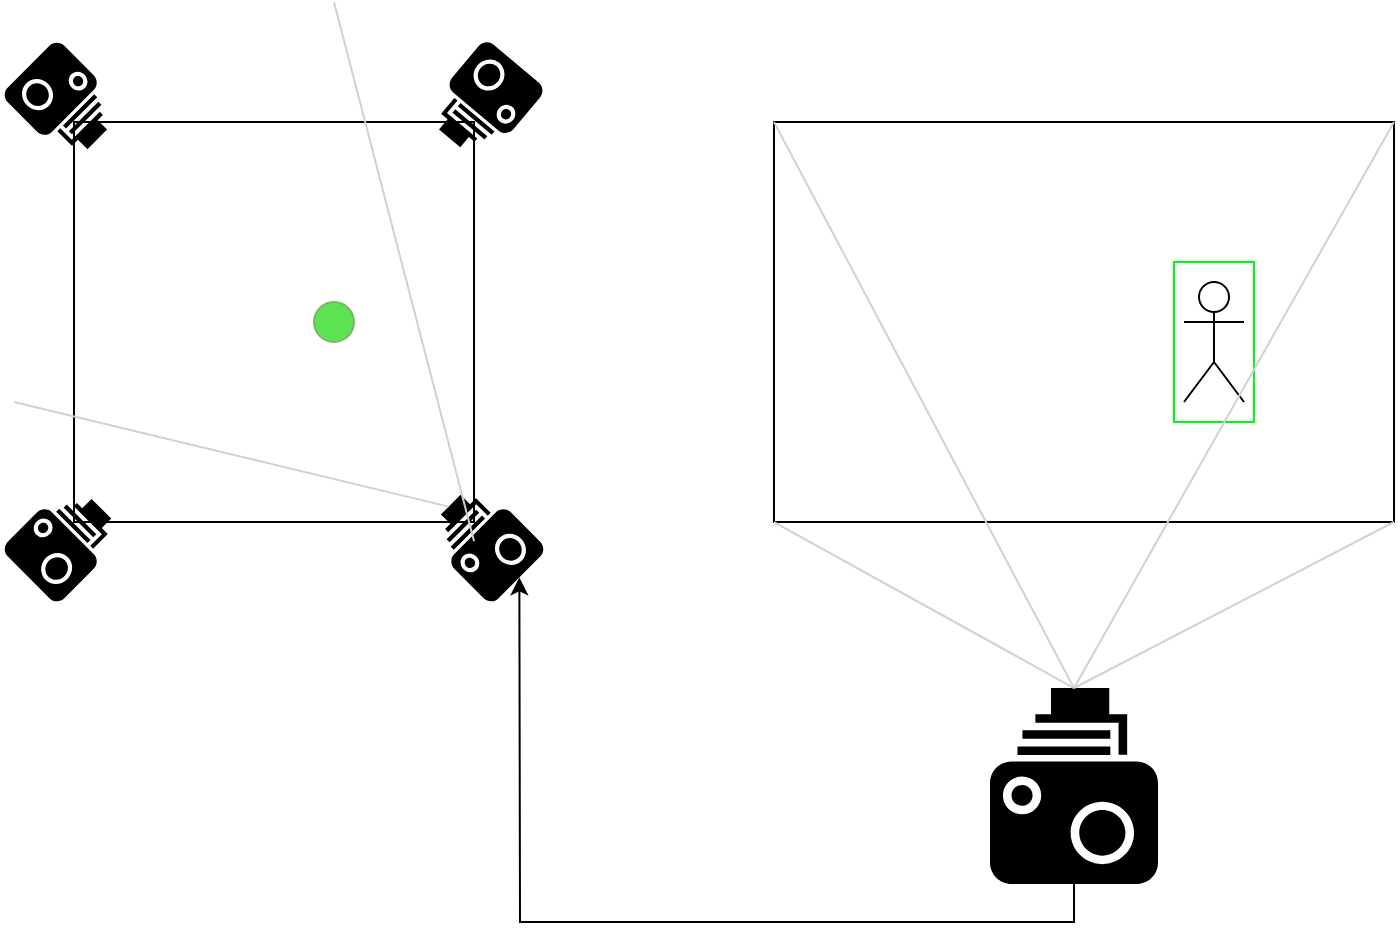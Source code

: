 <mxfile version="24.4.8" type="device">
  <diagram name="Page-1" id="c5X7hhBgmhvkAeY6OyJd">
    <mxGraphModel dx="3130" dy="1397" grid="1" gridSize="10" guides="1" tooltips="1" connect="1" arrows="1" fold="1" page="1" pageScale="1" pageWidth="850" pageHeight="1100" math="0" shadow="0">
      <root>
        <mxCell id="0" />
        <mxCell id="1" parent="0" />
        <mxCell id="uJ7OIQPrnL1CbaQ1osgT-1" value="" style="rounded=0;whiteSpace=wrap;html=1;" vertex="1" parent="1">
          <mxGeometry x="240" y="200" width="310" height="200" as="geometry" />
        </mxCell>
        <mxCell id="uJ7OIQPrnL1CbaQ1osgT-2" value="" style="shape=mxgraph.signs.tech.camera_1;html=1;pointerEvents=1;fillColor=#000000;strokeColor=none;verticalLabelPosition=bottom;verticalAlign=top;align=center;rotation=-90;" vertex="1" parent="1">
          <mxGeometry x="341" y="490" width="98" height="84" as="geometry" />
        </mxCell>
        <mxCell id="uJ7OIQPrnL1CbaQ1osgT-3" value="" style="endArrow=none;html=1;rounded=0;entryX=1;entryY=1;entryDx=0;entryDy=0;exitX=1;exitY=0.5;exitDx=0;exitDy=0;exitPerimeter=0;strokeColor=#D1D1D1;" edge="1" parent="1" source="uJ7OIQPrnL1CbaQ1osgT-2" target="uJ7OIQPrnL1CbaQ1osgT-1">
          <mxGeometry width="50" height="50" relative="1" as="geometry">
            <mxPoint x="460" y="530" as="sourcePoint" />
            <mxPoint x="510" y="480" as="targetPoint" />
          </mxGeometry>
        </mxCell>
        <mxCell id="uJ7OIQPrnL1CbaQ1osgT-4" value="" style="endArrow=none;html=1;rounded=0;entryX=0;entryY=1;entryDx=0;entryDy=0;exitX=1;exitY=0.5;exitDx=0;exitDy=0;exitPerimeter=0;strokeColor=#D1D1D1;" edge="1" parent="1" source="uJ7OIQPrnL1CbaQ1osgT-2" target="uJ7OIQPrnL1CbaQ1osgT-1">
          <mxGeometry width="50" height="50" relative="1" as="geometry">
            <mxPoint x="200" y="530" as="sourcePoint" />
            <mxPoint x="250" y="480" as="targetPoint" />
          </mxGeometry>
        </mxCell>
        <mxCell id="uJ7OIQPrnL1CbaQ1osgT-7" value="" style="rounded=0;whiteSpace=wrap;html=1;strokeColor=#00fa11;" vertex="1" parent="1">
          <mxGeometry x="440" y="270" width="40" height="80" as="geometry" />
        </mxCell>
        <mxCell id="uJ7OIQPrnL1CbaQ1osgT-8" value="" style="shape=umlActor;verticalLabelPosition=bottom;verticalAlign=top;html=1;outlineConnect=0;" vertex="1" parent="1">
          <mxGeometry x="445" y="280" width="30" height="60" as="geometry" />
        </mxCell>
        <mxCell id="uJ7OIQPrnL1CbaQ1osgT-11" value="" style="endArrow=none;html=1;rounded=0;entryX=1;entryY=0.5;entryDx=0;entryDy=0;exitX=0;exitY=0;exitDx=0;exitDy=0;strokeColor=#D1D1D1;entryPerimeter=0;" edge="1" parent="1" source="uJ7OIQPrnL1CbaQ1osgT-1" target="uJ7OIQPrnL1CbaQ1osgT-2">
          <mxGeometry width="50" height="50" relative="1" as="geometry">
            <mxPoint x="400" y="493" as="sourcePoint" />
            <mxPoint x="250" y="410" as="targetPoint" />
          </mxGeometry>
        </mxCell>
        <mxCell id="uJ7OIQPrnL1CbaQ1osgT-12" value="" style="endArrow=none;html=1;rounded=0;exitX=1;exitY=0.5;exitDx=0;exitDy=0;strokeColor=#D1D1D1;exitPerimeter=0;entryX=1;entryY=0;entryDx=0;entryDy=0;" edge="1" parent="1" source="uJ7OIQPrnL1CbaQ1osgT-2" target="uJ7OIQPrnL1CbaQ1osgT-1">
          <mxGeometry width="50" height="50" relative="1" as="geometry">
            <mxPoint x="250" y="210" as="sourcePoint" />
            <mxPoint x="660" y="170" as="targetPoint" />
          </mxGeometry>
        </mxCell>
        <mxCell id="uJ7OIQPrnL1CbaQ1osgT-13" value="" style="whiteSpace=wrap;html=1;aspect=fixed;" vertex="1" parent="1">
          <mxGeometry x="-110" y="200" width="200" height="200" as="geometry" />
        </mxCell>
        <mxCell id="uJ7OIQPrnL1CbaQ1osgT-14" value="" style="shape=mxgraph.signs.tech.camera_1;html=1;pointerEvents=1;fillColor=#000000;strokeColor=none;verticalLabelPosition=bottom;verticalAlign=top;align=center;rotation=-45;" vertex="1" parent="1">
          <mxGeometry x="-140" y="390" width="50" height="40" as="geometry" />
        </mxCell>
        <mxCell id="uJ7OIQPrnL1CbaQ1osgT-15" value="" style="shape=mxgraph.signs.tech.camera_1;html=1;pointerEvents=1;fillColor=#000000;strokeColor=none;verticalLabelPosition=bottom;verticalAlign=top;align=center;rotation=-135;" vertex="1" parent="1">
          <mxGeometry x="70" y="390" width="50" height="40" as="geometry" />
        </mxCell>
        <mxCell id="uJ7OIQPrnL1CbaQ1osgT-17" value="" style="shape=mxgraph.signs.tech.camera_1;html=1;pointerEvents=1;fillColor=#000000;strokeColor=none;verticalLabelPosition=bottom;verticalAlign=top;align=center;rotation=130;" vertex="1" parent="1">
          <mxGeometry x="70" y="170" width="50" height="40" as="geometry" />
        </mxCell>
        <mxCell id="uJ7OIQPrnL1CbaQ1osgT-18" value="" style="shape=mxgraph.signs.tech.camera_1;html=1;pointerEvents=1;fillColor=#000000;strokeColor=none;verticalLabelPosition=bottom;verticalAlign=top;align=center;rotation=45;" vertex="1" parent="1">
          <mxGeometry x="-140" y="170" width="50" height="40" as="geometry" />
        </mxCell>
        <mxCell id="uJ7OIQPrnL1CbaQ1osgT-23" value="" style="ellipse;whiteSpace=wrap;html=1;aspect=fixed;fillColor=#5be354;strokeColor=#82b366;" vertex="1" parent="1">
          <mxGeometry x="10" y="290" width="20" height="20" as="geometry" />
        </mxCell>
        <mxCell id="uJ7OIQPrnL1CbaQ1osgT-24" value="" style="endArrow=classic;html=1;rounded=0;entryX=0;entryY=0.5;entryDx=0;entryDy=0;entryPerimeter=0;exitX=0;exitY=0.5;exitDx=0;exitDy=0;exitPerimeter=0;" edge="1" parent="1" source="uJ7OIQPrnL1CbaQ1osgT-2" target="uJ7OIQPrnL1CbaQ1osgT-15">
          <mxGeometry width="50" height="50" relative="1" as="geometry">
            <mxPoint x="250" y="670" as="sourcePoint" />
            <mxPoint x="300" y="620" as="targetPoint" />
            <Array as="points">
              <mxPoint x="390" y="600" />
              <mxPoint x="113" y="600" />
            </Array>
          </mxGeometry>
        </mxCell>
        <mxCell id="uJ7OIQPrnL1CbaQ1osgT-25" value="" style="endArrow=none;html=1;rounded=0;entryX=1;entryY=0.5;entryDx=0;entryDy=0;entryPerimeter=0;strokeColor=#D1D1D1;" edge="1" parent="1" target="uJ7OIQPrnL1CbaQ1osgT-15">
          <mxGeometry width="50" height="50" relative="1" as="geometry">
            <mxPoint x="-140" y="340" as="sourcePoint" />
            <mxPoint x="40" y="520" as="targetPoint" />
          </mxGeometry>
        </mxCell>
        <mxCell id="uJ7OIQPrnL1CbaQ1osgT-26" value="" style="endArrow=none;html=1;rounded=0;entryX=0.575;entryY=0.418;entryDx=0;entryDy=0;entryPerimeter=0;strokeColor=#D1D1D1;" edge="1" parent="1" target="uJ7OIQPrnL1CbaQ1osgT-15">
          <mxGeometry width="50" height="50" relative="1" as="geometry">
            <mxPoint x="20" y="140" as="sourcePoint" />
            <mxPoint x="87" y="402" as="targetPoint" />
          </mxGeometry>
        </mxCell>
      </root>
    </mxGraphModel>
  </diagram>
</mxfile>
